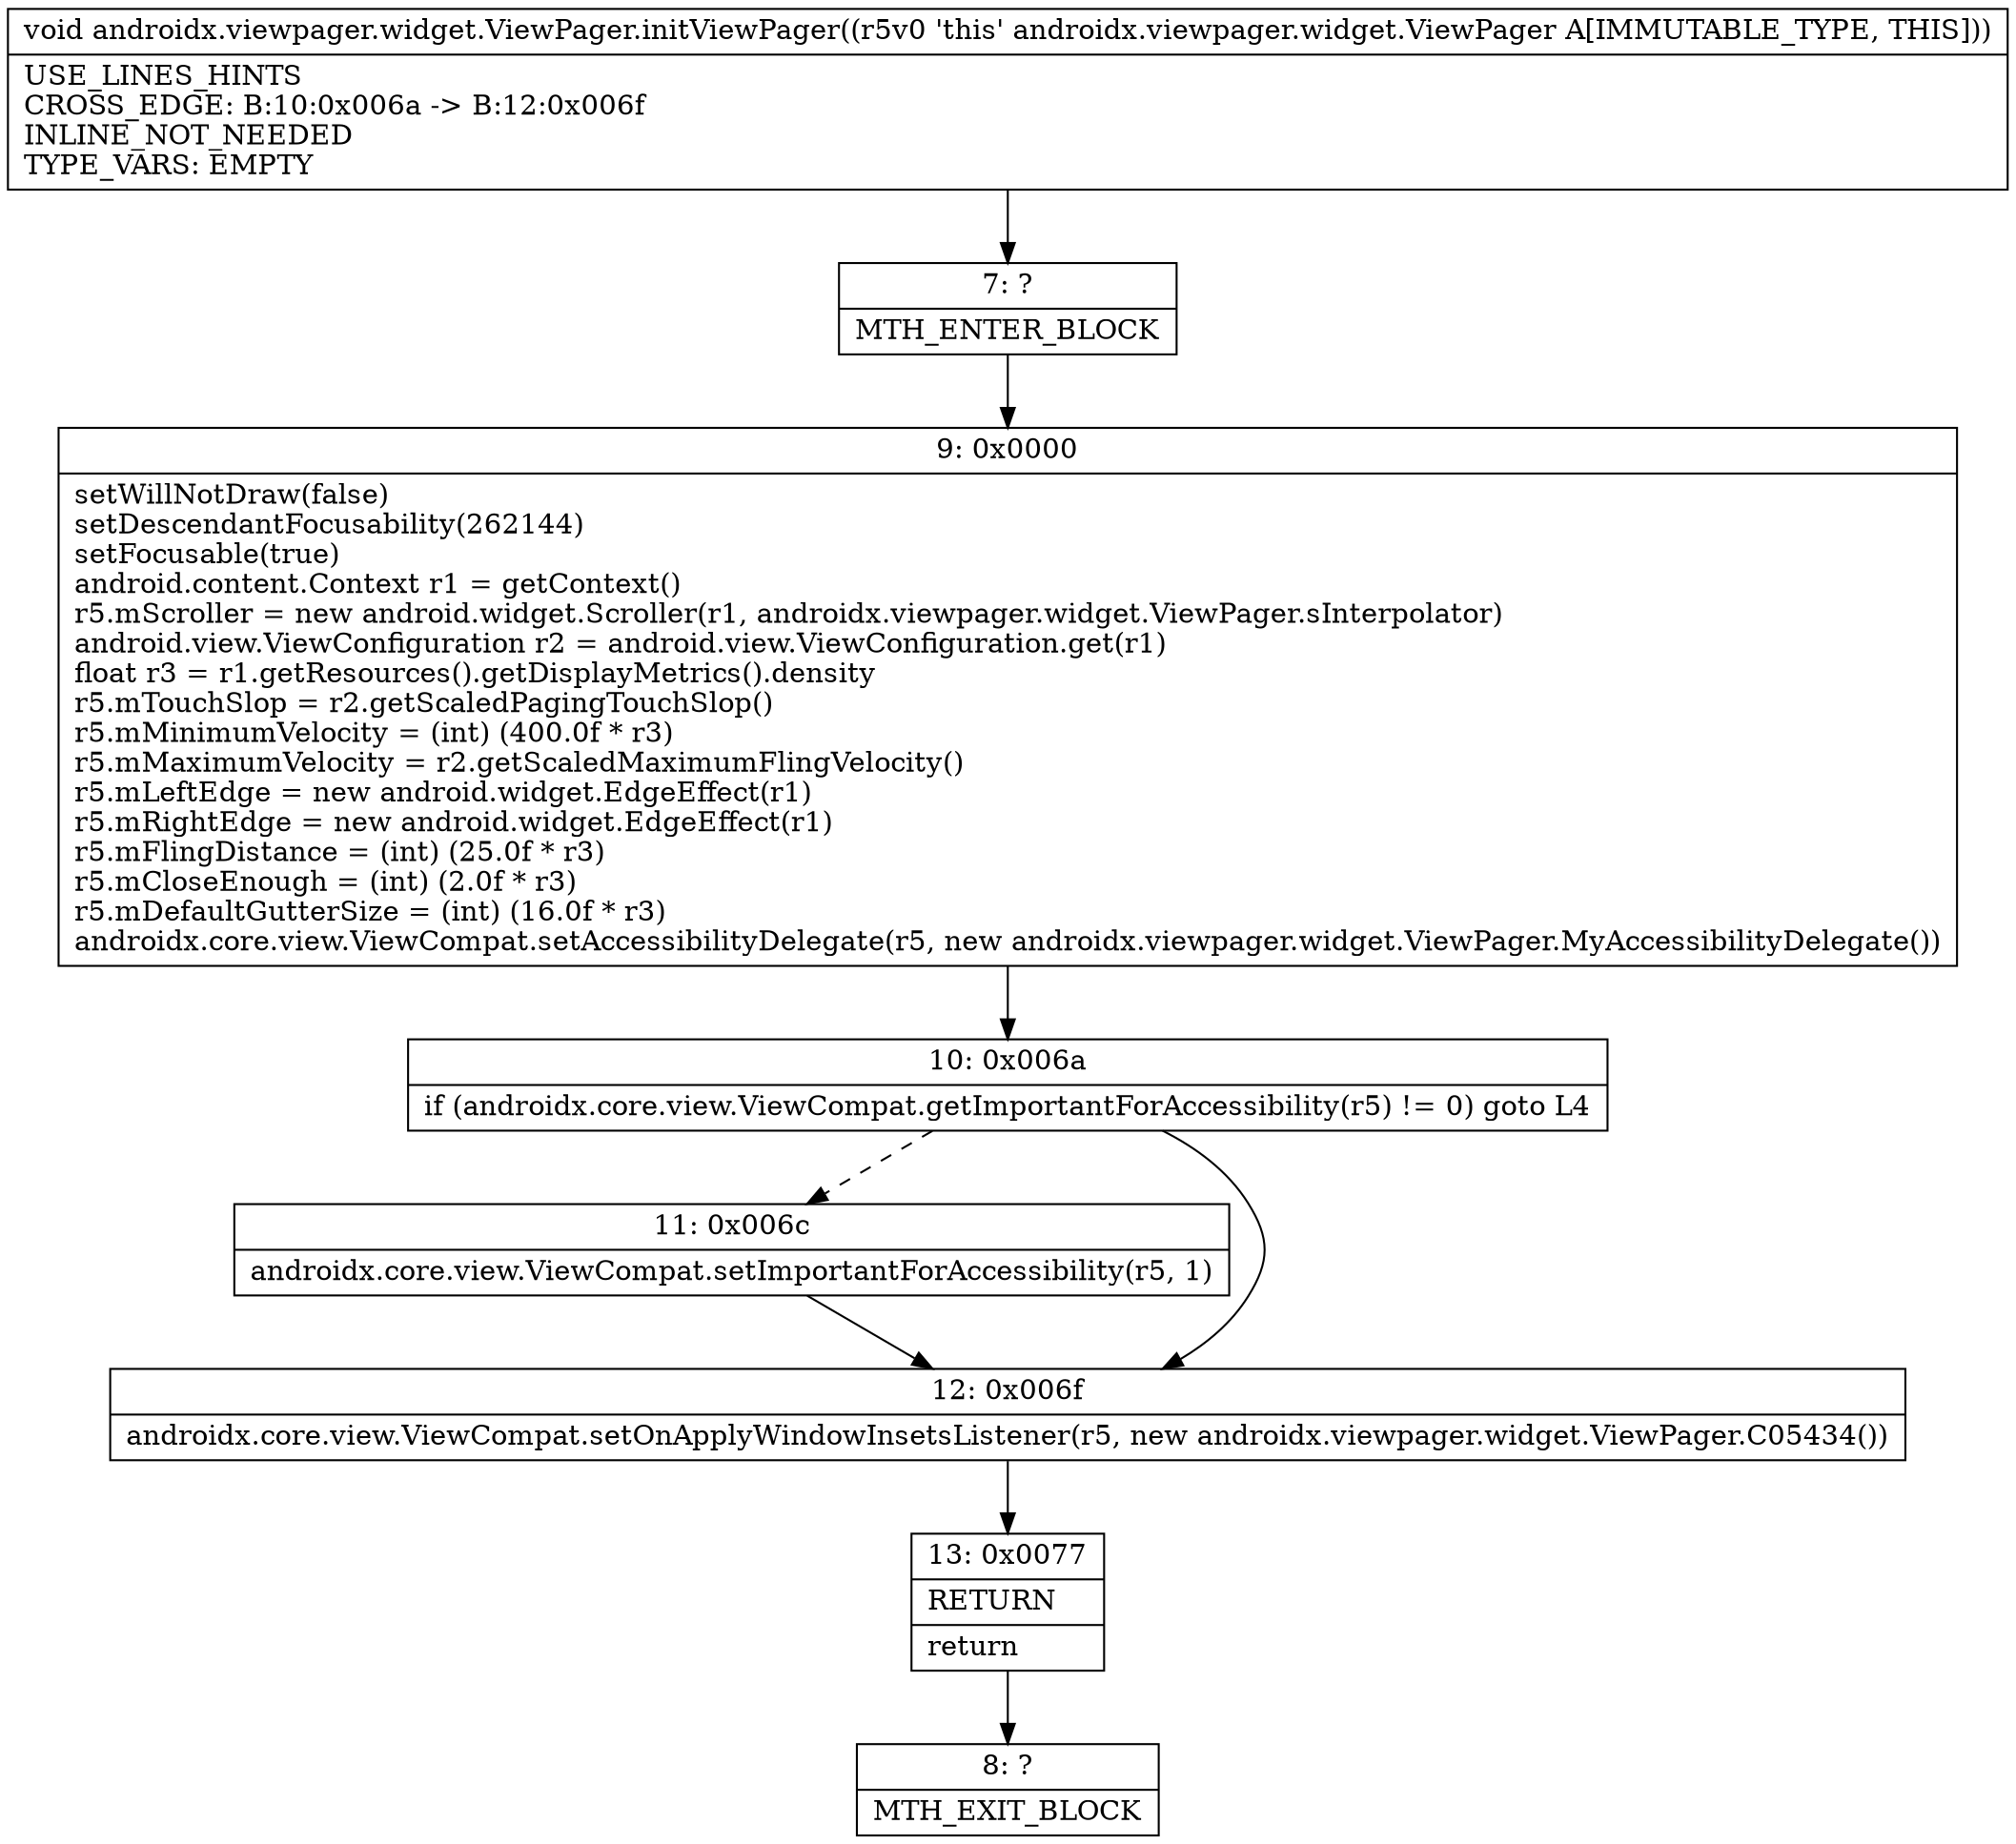 digraph "CFG forandroidx.viewpager.widget.ViewPager.initViewPager()V" {
Node_7 [shape=record,label="{7\:\ ?|MTH_ENTER_BLOCK\l}"];
Node_9 [shape=record,label="{9\:\ 0x0000|setWillNotDraw(false)\lsetDescendantFocusability(262144)\lsetFocusable(true)\landroid.content.Context r1 = getContext()\lr5.mScroller = new android.widget.Scroller(r1, androidx.viewpager.widget.ViewPager.sInterpolator)\landroid.view.ViewConfiguration r2 = android.view.ViewConfiguration.get(r1)\lfloat r3 = r1.getResources().getDisplayMetrics().density\lr5.mTouchSlop = r2.getScaledPagingTouchSlop()\lr5.mMinimumVelocity = (int) (400.0f * r3)\lr5.mMaximumVelocity = r2.getScaledMaximumFlingVelocity()\lr5.mLeftEdge = new android.widget.EdgeEffect(r1)\lr5.mRightEdge = new android.widget.EdgeEffect(r1)\lr5.mFlingDistance = (int) (25.0f * r3)\lr5.mCloseEnough = (int) (2.0f * r3)\lr5.mDefaultGutterSize = (int) (16.0f * r3)\landroidx.core.view.ViewCompat.setAccessibilityDelegate(r5, new androidx.viewpager.widget.ViewPager.MyAccessibilityDelegate())\l}"];
Node_10 [shape=record,label="{10\:\ 0x006a|if (androidx.core.view.ViewCompat.getImportantForAccessibility(r5) != 0) goto L4\l}"];
Node_11 [shape=record,label="{11\:\ 0x006c|androidx.core.view.ViewCompat.setImportantForAccessibility(r5, 1)\l}"];
Node_12 [shape=record,label="{12\:\ 0x006f|androidx.core.view.ViewCompat.setOnApplyWindowInsetsListener(r5, new androidx.viewpager.widget.ViewPager.C05434())\l}"];
Node_13 [shape=record,label="{13\:\ 0x0077|RETURN\l|return\l}"];
Node_8 [shape=record,label="{8\:\ ?|MTH_EXIT_BLOCK\l}"];
MethodNode[shape=record,label="{void androidx.viewpager.widget.ViewPager.initViewPager((r5v0 'this' androidx.viewpager.widget.ViewPager A[IMMUTABLE_TYPE, THIS]))  | USE_LINES_HINTS\lCROSS_EDGE: B:10:0x006a \-\> B:12:0x006f\lINLINE_NOT_NEEDED\lTYPE_VARS: EMPTY\l}"];
MethodNode -> Node_7;Node_7 -> Node_9;
Node_9 -> Node_10;
Node_10 -> Node_11[style=dashed];
Node_10 -> Node_12;
Node_11 -> Node_12;
Node_12 -> Node_13;
Node_13 -> Node_8;
}

